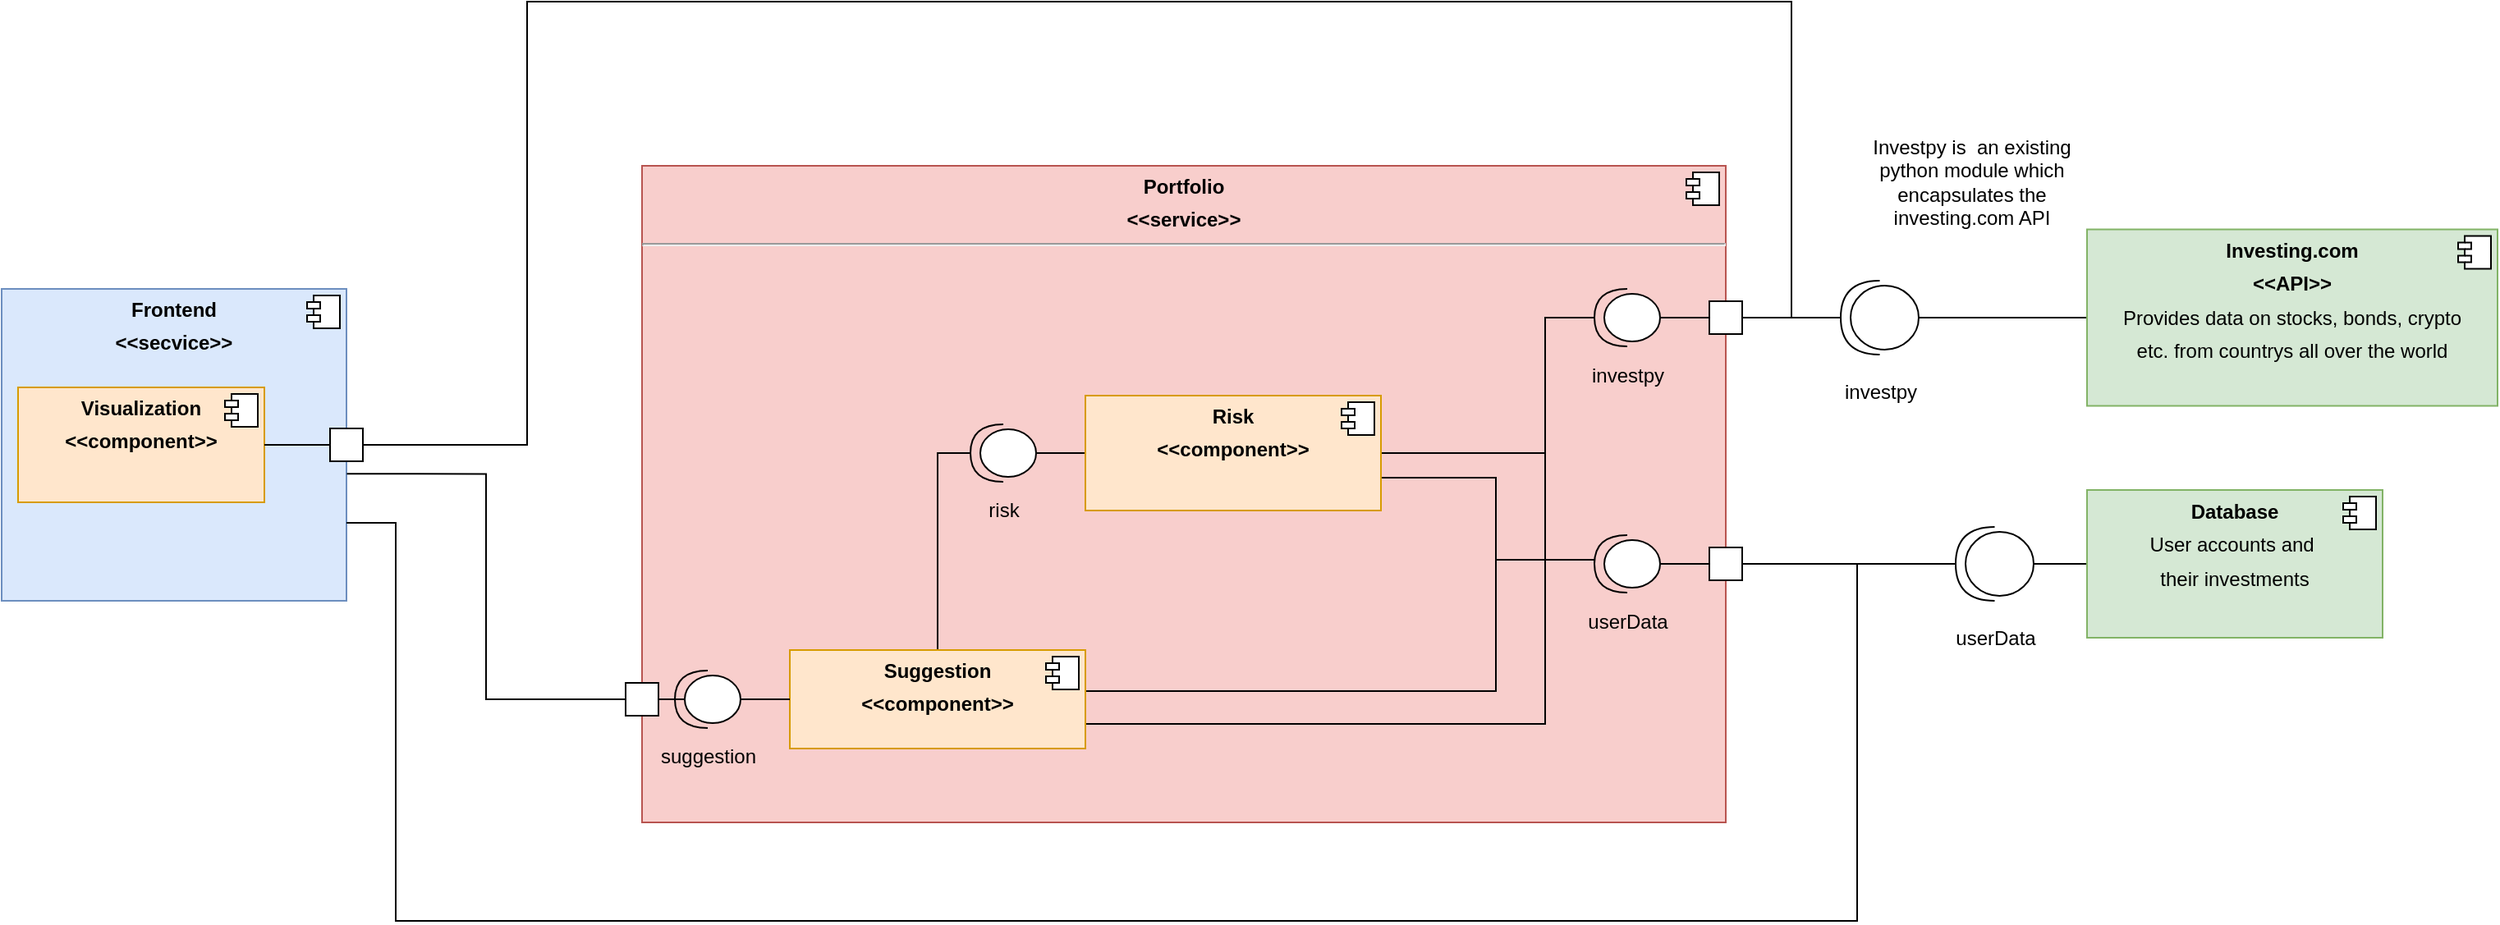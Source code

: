 <mxfile version="20.6.2" type="device"><diagram id="XekJnOto7AFZ5udOYtCO" name="Page-1"><mxGraphModel dx="1497" dy="808" grid="1" gridSize="10" guides="1" tooltips="1" connect="1" arrows="1" fold="1" page="1" pageScale="1" pageWidth="1600" pageHeight="900" math="0" shadow="0"><root><mxCell id="0"/><mxCell id="1" parent="0"/><mxCell id="bW3YsDJJUkOv9gOb6WUF-1" value="&lt;p style=&quot;margin:0px;margin-top:6px;text-align:center;&quot;&gt;&lt;b&gt;Portfolio&lt;/b&gt;&lt;/p&gt;&lt;p style=&quot;margin:0px;margin-top:6px;text-align:center;&quot;&gt;&lt;b&gt;&amp;lt;&amp;lt;service&amp;gt;&amp;gt;&lt;/b&gt;&lt;/p&gt;&lt;hr&gt;&lt;p style=&quot;margin:0px;margin-left:8px;&quot;&gt;&lt;br&gt;&lt;/p&gt;" style="align=left;overflow=fill;html=1;dropTarget=0;fillColor=#f8cecc;strokeColor=#b85450;" parent="1" vertex="1"><mxGeometry x="400" y="300" width="660" height="400" as="geometry"/></mxCell><mxCell id="bW3YsDJJUkOv9gOb6WUF-2" value="" style="shape=component;jettyWidth=8;jettyHeight=4;" parent="bW3YsDJJUkOv9gOb6WUF-1" vertex="1"><mxGeometry x="1" width="20" height="20" relative="1" as="geometry"><mxPoint x="-24" y="4" as="offset"/></mxGeometry></mxCell><mxCell id="bW3YsDJJUkOv9gOb6WUF-26" style="edgeStyle=orthogonalEdgeStyle;rounded=0;orthogonalLoop=1;jettySize=auto;html=1;entryX=0;entryY=0.5;entryDx=0;entryDy=0;entryPerimeter=0;endArrow=none;endFill=0;" parent="1" source="bW3YsDJJUkOv9gOb6WUF-4" target="bW3YsDJJUkOv9gOb6WUF-12" edge="1"><mxGeometry relative="1" as="geometry"/></mxCell><mxCell id="bW3YsDJJUkOv9gOb6WUF-4" value="&lt;p style=&quot;margin:0px;margin-top:6px;text-align:center;&quot;&gt;&lt;b&gt;Investing.com&lt;/b&gt;&lt;/p&gt;&lt;p style=&quot;margin:0px;margin-top:6px;text-align:center;&quot;&gt;&lt;b&gt;&amp;lt;&amp;lt;API&amp;gt;&amp;gt;&lt;/b&gt;&lt;/p&gt;&lt;p style=&quot;margin:0px;margin-top:6px;text-align:center;&quot;&gt;Provides data on stocks, bonds, crypto&lt;/p&gt;&lt;p style=&quot;margin:0px;margin-top:6px;text-align:center;&quot;&gt;etc. from countrys all over the world&lt;/p&gt;&lt;p style=&quot;margin:0px;margin-left:8px;&quot;&gt;&lt;br&gt;&lt;/p&gt;" style="align=left;overflow=fill;html=1;dropTarget=0;fillColor=#d5e8d4;strokeColor=#82b366;" parent="1" vertex="1"><mxGeometry x="1280" y="338.75" width="250" height="107.5" as="geometry"/></mxCell><mxCell id="bW3YsDJJUkOv9gOb6WUF-5" value="" style="shape=component;jettyWidth=8;jettyHeight=4;" parent="bW3YsDJJUkOv9gOb6WUF-4" vertex="1"><mxGeometry x="1" width="20" height="20" relative="1" as="geometry"><mxPoint x="-24" y="4" as="offset"/></mxGeometry></mxCell><mxCell id="bW3YsDJJUkOv9gOb6WUF-33" style="edgeStyle=orthogonalEdgeStyle;rounded=0;orthogonalLoop=1;jettySize=auto;html=1;entryX=1;entryY=0.5;entryDx=0;entryDy=0;endArrow=none;endFill=0;" parent="1" source="bW3YsDJJUkOv9gOb6WUF-12" target="bW3YsDJJUkOv9gOb6WUF-32" edge="1"><mxGeometry relative="1" as="geometry"/></mxCell><mxCell id="Dr6RVf05P1MZ6P2fXQMH-3" style="edgeStyle=orthogonalEdgeStyle;rounded=0;orthogonalLoop=1;jettySize=auto;html=1;entryX=1;entryY=0.5;entryDx=0;entryDy=0;endArrow=none;endFill=0;" edge="1" parent="1" source="bW3YsDJJUkOv9gOb6WUF-12" target="bW3YsDJJUkOv9gOb6WUF-15"><mxGeometry relative="1" as="geometry"><Array as="points"><mxPoint x="1100" y="393"/><mxPoint x="1100" y="200"/><mxPoint x="330" y="200"/><mxPoint x="330" y="470"/></Array></mxGeometry></mxCell><mxCell id="bW3YsDJJUkOv9gOb6WUF-12" value="investpy" style="shape=providedRequiredInterface;html=1;verticalLabelPosition=bottom;sketch=0;rotation=0;direction=west;" parent="1" vertex="1"><mxGeometry x="1130" y="370" width="47.5" height="45" as="geometry"/></mxCell><mxCell id="bW3YsDJJUkOv9gOb6WUF-15" value="&lt;p style=&quot;margin: 6px 0px 0px;&quot;&gt;&lt;b&gt;Frontend&lt;/b&gt;&lt;/p&gt;&lt;p style=&quot;margin: 6px 0px 0px;&quot;&gt;&lt;b&gt;&amp;lt;&amp;lt;secvice&amp;gt;&amp;gt;&lt;/b&gt;&lt;/p&gt;" style="align=center;overflow=fill;html=1;dropTarget=0;fillColor=#dae8fc;strokeColor=#6c8ebf;verticalAlign=middle;" parent="1" vertex="1"><mxGeometry x="10" y="375" width="210" height="190" as="geometry"/></mxCell><mxCell id="bW3YsDJJUkOv9gOb6WUF-16" value="" style="shape=component;jettyWidth=8;jettyHeight=4;" parent="bW3YsDJJUkOv9gOb6WUF-15" vertex="1"><mxGeometry x="1" width="20" height="20" relative="1" as="geometry"><mxPoint x="-24" y="4" as="offset"/></mxGeometry></mxCell><mxCell id="bW3YsDJJUkOv9gOb6WUF-25" style="edgeStyle=orthogonalEdgeStyle;rounded=0;orthogonalLoop=1;jettySize=auto;html=1;endArrow=none;endFill=0;" parent="1" source="bW3YsDJJUkOv9gOb6WUF-17" target="bW3YsDJJUkOv9gOb6WUF-24" edge="1"><mxGeometry relative="1" as="geometry"/></mxCell><mxCell id="bW3YsDJJUkOv9gOb6WUF-53" style="edgeStyle=orthogonalEdgeStyle;rounded=0;orthogonalLoop=1;jettySize=auto;html=1;entryX=1;entryY=0.5;entryDx=0;entryDy=0;entryPerimeter=0;endArrow=none;endFill=0;" parent="1" source="bW3YsDJJUkOv9gOb6WUF-17" target="bW3YsDJJUkOv9gOb6WUF-49" edge="1"><mxGeometry relative="1" as="geometry"><Array as="points"><mxPoint x="920" y="490"/><mxPoint x="920" y="540"/><mxPoint x="980" y="540"/></Array></mxGeometry></mxCell><mxCell id="bW3YsDJJUkOv9gOb6WUF-60" style="edgeStyle=orthogonalEdgeStyle;rounded=0;orthogonalLoop=1;jettySize=auto;html=1;entryX=1;entryY=0.5;entryDx=0;entryDy=0;entryPerimeter=0;endArrow=none;endFill=0;" parent="1" source="bW3YsDJJUkOv9gOb6WUF-17" target="bW3YsDJJUkOv9gOb6WUF-48" edge="1"><mxGeometry relative="1" as="geometry"><Array as="points"><mxPoint x="950" y="475"/><mxPoint x="950" y="393"/></Array></mxGeometry></mxCell><mxCell id="bW3YsDJJUkOv9gOb6WUF-17" value="&lt;p style=&quot;margin:0px;margin-top:6px;text-align:center;&quot;&gt;&lt;b&gt;Risk&lt;/b&gt;&lt;/p&gt;&lt;p style=&quot;margin:0px;margin-top:6px;text-align:center;&quot;&gt;&lt;b&gt;&amp;lt;&amp;lt;component&amp;gt;&amp;gt;&lt;/b&gt;&lt;/p&gt;" style="align=left;overflow=fill;html=1;dropTarget=0;fillColor=#ffe6cc;strokeColor=#d79b00;" parent="1" vertex="1"><mxGeometry x="670" y="440" width="180" height="70" as="geometry"/></mxCell><mxCell id="bW3YsDJJUkOv9gOb6WUF-18" value="" style="shape=component;jettyWidth=8;jettyHeight=4;" parent="bW3YsDJJUkOv9gOb6WUF-17" vertex="1"><mxGeometry x="1" width="20" height="20" relative="1" as="geometry"><mxPoint x="-24" y="4" as="offset"/></mxGeometry></mxCell><mxCell id="bW3YsDJJUkOv9gOb6WUF-19" value="&lt;p style=&quot;margin:0px;margin-top:6px;text-align:center;&quot;&gt;&lt;b&gt;Visualization&lt;/b&gt;&lt;/p&gt;&lt;p style=&quot;margin:0px;margin-top:6px;text-align:center;&quot;&gt;&lt;b&gt;&amp;lt;&amp;lt;component&amp;gt;&amp;gt;&lt;/b&gt;&lt;/p&gt;" style="align=left;overflow=fill;html=1;dropTarget=0;fillColor=#ffe6cc;strokeColor=#d79b00;" parent="1" vertex="1"><mxGeometry x="20" y="435" width="150" height="70" as="geometry"/></mxCell><mxCell id="bW3YsDJJUkOv9gOb6WUF-20" value="" style="shape=component;jettyWidth=8;jettyHeight=4;" parent="bW3YsDJJUkOv9gOb6WUF-19" vertex="1"><mxGeometry x="1" width="20" height="20" relative="1" as="geometry"><mxPoint x="-24" y="4" as="offset"/></mxGeometry></mxCell><mxCell id="bW3YsDJJUkOv9gOb6WUF-31" style="edgeStyle=orthogonalEdgeStyle;rounded=0;orthogonalLoop=1;jettySize=auto;html=1;entryX=1;entryY=0.5;entryDx=0;entryDy=0;entryPerimeter=0;endArrow=none;endFill=0;" parent="1" source="bW3YsDJJUkOv9gOb6WUF-21" target="bW3YsDJJUkOv9gOb6WUF-24" edge="1"><mxGeometry relative="1" as="geometry"/></mxCell><mxCell id="bW3YsDJJUkOv9gOb6WUF-52" style="edgeStyle=orthogonalEdgeStyle;rounded=0;orthogonalLoop=1;jettySize=auto;html=1;entryX=1;entryY=0.5;entryDx=0;entryDy=0;entryPerimeter=0;endArrow=none;endFill=0;" parent="1" source="bW3YsDJJUkOv9gOb6WUF-21" target="bW3YsDJJUkOv9gOb6WUF-49" edge="1"><mxGeometry relative="1" as="geometry"><Array as="points"><mxPoint x="920" y="620"/><mxPoint x="920" y="540"/><mxPoint x="980" y="540"/></Array></mxGeometry></mxCell><mxCell id="bW3YsDJJUkOv9gOb6WUF-59" style="edgeStyle=orthogonalEdgeStyle;rounded=0;orthogonalLoop=1;jettySize=auto;html=1;entryX=1;entryY=0.5;entryDx=0;entryDy=0;entryPerimeter=0;endArrow=none;endFill=0;" parent="1" source="bW3YsDJJUkOv9gOb6WUF-21" target="bW3YsDJJUkOv9gOb6WUF-48" edge="1"><mxGeometry relative="1" as="geometry"><Array as="points"><mxPoint x="950" y="640"/><mxPoint x="950" y="393"/></Array></mxGeometry></mxCell><mxCell id="bW3YsDJJUkOv9gOb6WUF-21" value="&lt;p style=&quot;margin:0px;margin-top:6px;text-align:center;&quot;&gt;&lt;b&gt;Suggestion&lt;/b&gt;&lt;/p&gt;&lt;p style=&quot;margin:0px;margin-top:6px;text-align:center;&quot;&gt;&lt;b&gt;&amp;lt;&amp;lt;component&amp;gt;&amp;gt;&lt;/b&gt;&lt;/p&gt;" style="align=left;overflow=fill;html=1;dropTarget=0;fillColor=#ffe6cc;strokeColor=#d79b00;" parent="1" vertex="1"><mxGeometry x="490" y="595" width="180" height="60" as="geometry"/></mxCell><mxCell id="bW3YsDJJUkOv9gOb6WUF-22" value="" style="shape=component;jettyWidth=8;jettyHeight=4;" parent="bW3YsDJJUkOv9gOb6WUF-21" vertex="1"><mxGeometry x="1" width="20" height="20" relative="1" as="geometry"><mxPoint x="-24" y="4" as="offset"/></mxGeometry></mxCell><mxCell id="bW3YsDJJUkOv9gOb6WUF-24" value="risk" style="shape=providedRequiredInterface;html=1;verticalLabelPosition=bottom;sketch=0;direction=west;" parent="1" vertex="1"><mxGeometry x="600" y="457.5" width="40" height="35" as="geometry"/></mxCell><mxCell id="bW3YsDJJUkOv9gOb6WUF-28" value="" style="whiteSpace=wrap;html=1;aspect=fixed;" parent="1" vertex="1"><mxGeometry x="1050" y="532.5" width="20" height="20" as="geometry"/></mxCell><mxCell id="bW3YsDJJUkOv9gOb6WUF-32" value="" style="whiteSpace=wrap;html=1;aspect=fixed;" parent="1" vertex="1"><mxGeometry x="1050" y="382.5" width="20" height="20" as="geometry"/></mxCell><mxCell id="bW3YsDJJUkOv9gOb6WUF-45" style="edgeStyle=orthogonalEdgeStyle;rounded=0;orthogonalLoop=1;jettySize=auto;html=1;entryX=1;entryY=0.5;entryDx=0;entryDy=0;endArrow=none;endFill=0;" parent="1" source="bW3YsDJJUkOv9gOb6WUF-41" target="bW3YsDJJUkOv9gOb6WUF-28" edge="1"><mxGeometry relative="1" as="geometry"/></mxCell><mxCell id="pF6XXY_ze1f8031HcoSg-1" style="edgeStyle=orthogonalEdgeStyle;rounded=0;orthogonalLoop=1;jettySize=auto;html=1;entryX=1;entryY=0.75;entryDx=0;entryDy=0;endArrow=none;endFill=0;" parent="1" source="bW3YsDJJUkOv9gOb6WUF-41" target="bW3YsDJJUkOv9gOb6WUF-15" edge="1"><mxGeometry relative="1" as="geometry"><Array as="points"><mxPoint x="1140" y="543"/><mxPoint x="1140" y="760"/><mxPoint x="250" y="760"/><mxPoint x="250" y="518"/></Array></mxGeometry></mxCell><mxCell id="bW3YsDJJUkOv9gOb6WUF-41" value="userData" style="shape=providedRequiredInterface;html=1;verticalLabelPosition=bottom;sketch=0;rotation=0;direction=west;" parent="1" vertex="1"><mxGeometry x="1200" y="520" width="47.5" height="45" as="geometry"/></mxCell><mxCell id="bW3YsDJJUkOv9gOb6WUF-46" style="edgeStyle=orthogonalEdgeStyle;rounded=0;orthogonalLoop=1;jettySize=auto;html=1;entryX=0;entryY=0.5;entryDx=0;entryDy=0;entryPerimeter=0;endArrow=none;endFill=0;" parent="1" source="bW3YsDJJUkOv9gOb6WUF-42" target="bW3YsDJJUkOv9gOb6WUF-41" edge="1"><mxGeometry relative="1" as="geometry"/></mxCell><mxCell id="bW3YsDJJUkOv9gOb6WUF-42" value="&lt;p style=&quot;margin:0px;margin-top:6px;text-align:center;&quot;&gt;&lt;b&gt;Database&lt;/b&gt;&lt;/p&gt;&lt;p style=&quot;margin:0px;margin-top:6px;text-align:center;&quot;&gt;User accounts and&amp;nbsp;&lt;/p&gt;&lt;p style=&quot;margin:0px;margin-top:6px;text-align:center;&quot;&gt;their investments&lt;/p&gt;" style="align=left;overflow=fill;html=1;dropTarget=0;fillColor=#d5e8d4;strokeColor=#82b366;" parent="1" vertex="1"><mxGeometry x="1280" y="497.5" width="180" height="90" as="geometry"/></mxCell><mxCell id="bW3YsDJJUkOv9gOb6WUF-43" value="" style="shape=component;jettyWidth=8;jettyHeight=4;" parent="bW3YsDJJUkOv9gOb6WUF-42" vertex="1"><mxGeometry x="1" width="20" height="20" relative="1" as="geometry"><mxPoint x="-24" y="4" as="offset"/></mxGeometry></mxCell><mxCell id="bW3YsDJJUkOv9gOb6WUF-47" value="Investpy is&amp;nbsp; an existing python module which encapsulates the investing.com API" style="text;html=1;strokeColor=none;fillColor=none;align=center;verticalAlign=middle;whiteSpace=wrap;rounded=0;" parent="1" vertex="1"><mxGeometry x="1140" y="270" width="140" height="80" as="geometry"/></mxCell><mxCell id="bW3YsDJJUkOv9gOb6WUF-50" style="edgeStyle=orthogonalEdgeStyle;rounded=0;orthogonalLoop=1;jettySize=auto;html=1;entryX=0;entryY=0.5;entryDx=0;entryDy=0;endArrow=none;endFill=0;" parent="1" source="bW3YsDJJUkOv9gOb6WUF-48" target="bW3YsDJJUkOv9gOb6WUF-32" edge="1"><mxGeometry relative="1" as="geometry"/></mxCell><mxCell id="bW3YsDJJUkOv9gOb6WUF-48" value="investpy" style="shape=providedRequiredInterface;html=1;verticalLabelPosition=bottom;sketch=0;direction=west;" parent="1" vertex="1"><mxGeometry x="980" y="375" width="40" height="35" as="geometry"/></mxCell><mxCell id="bW3YsDJJUkOv9gOb6WUF-51" style="edgeStyle=orthogonalEdgeStyle;rounded=0;orthogonalLoop=1;jettySize=auto;html=1;entryX=0;entryY=0.5;entryDx=0;entryDy=0;endArrow=none;endFill=0;" parent="1" source="bW3YsDJJUkOv9gOb6WUF-49" target="bW3YsDJJUkOv9gOb6WUF-28" edge="1"><mxGeometry relative="1" as="geometry"/></mxCell><mxCell id="bW3YsDJJUkOv9gOb6WUF-49" value="userData" style="shape=providedRequiredInterface;html=1;verticalLabelPosition=bottom;sketch=0;direction=west;" parent="1" vertex="1"><mxGeometry x="980" y="525" width="40" height="35" as="geometry"/></mxCell><mxCell id="bW3YsDJJUkOv9gOb6WUF-64" style="edgeStyle=orthogonalEdgeStyle;rounded=0;orthogonalLoop=1;jettySize=auto;html=1;entryX=0;entryY=0.5;entryDx=0;entryDy=0;endArrow=none;endFill=0;" parent="1" source="bW3YsDJJUkOv9gOb6WUF-63" target="bW3YsDJJUkOv9gOb6WUF-21" edge="1"><mxGeometry relative="1" as="geometry"/></mxCell><mxCell id="bW3YsDJJUkOv9gOb6WUF-70" style="edgeStyle=orthogonalEdgeStyle;rounded=0;orthogonalLoop=1;jettySize=auto;html=1;entryX=1;entryY=0.5;entryDx=0;entryDy=0;endArrow=none;endFill=0;" parent="1" source="bW3YsDJJUkOv9gOb6WUF-63" target="bW3YsDJJUkOv9gOb6WUF-68" edge="1"><mxGeometry relative="1" as="geometry"/></mxCell><mxCell id="bW3YsDJJUkOv9gOb6WUF-63" value="suggestion" style="shape=providedRequiredInterface;html=1;verticalLabelPosition=bottom;sketch=0;direction=west;" parent="1" vertex="1"><mxGeometry x="420" y="607.5" width="40" height="35" as="geometry"/></mxCell><mxCell id="bW3YsDJJUkOv9gOb6WUF-72" style="edgeStyle=orthogonalEdgeStyle;rounded=0;orthogonalLoop=1;jettySize=auto;html=1;entryX=1.001;entryY=0.593;entryDx=0;entryDy=0;entryPerimeter=0;endArrow=none;endFill=0;" parent="1" source="bW3YsDJJUkOv9gOb6WUF-68" target="bW3YsDJJUkOv9gOb6WUF-15" edge="1"><mxGeometry relative="1" as="geometry"/></mxCell><mxCell id="bW3YsDJJUkOv9gOb6WUF-68" value="" style="whiteSpace=wrap;html=1;aspect=fixed;" parent="1" vertex="1"><mxGeometry x="390" y="615" width="20" height="20" as="geometry"/></mxCell><mxCell id="Dr6RVf05P1MZ6P2fXQMH-6" style="edgeStyle=orthogonalEdgeStyle;rounded=0;orthogonalLoop=1;jettySize=auto;html=1;endArrow=none;endFill=0;" edge="1" parent="1" source="Dr6RVf05P1MZ6P2fXQMH-4" target="bW3YsDJJUkOv9gOb6WUF-19"><mxGeometry relative="1" as="geometry"/></mxCell><mxCell id="Dr6RVf05P1MZ6P2fXQMH-4" value="" style="whiteSpace=wrap;html=1;aspect=fixed;" vertex="1" parent="1"><mxGeometry x="210" y="460" width="20" height="20" as="geometry"/></mxCell></root></mxGraphModel></diagram></mxfile>